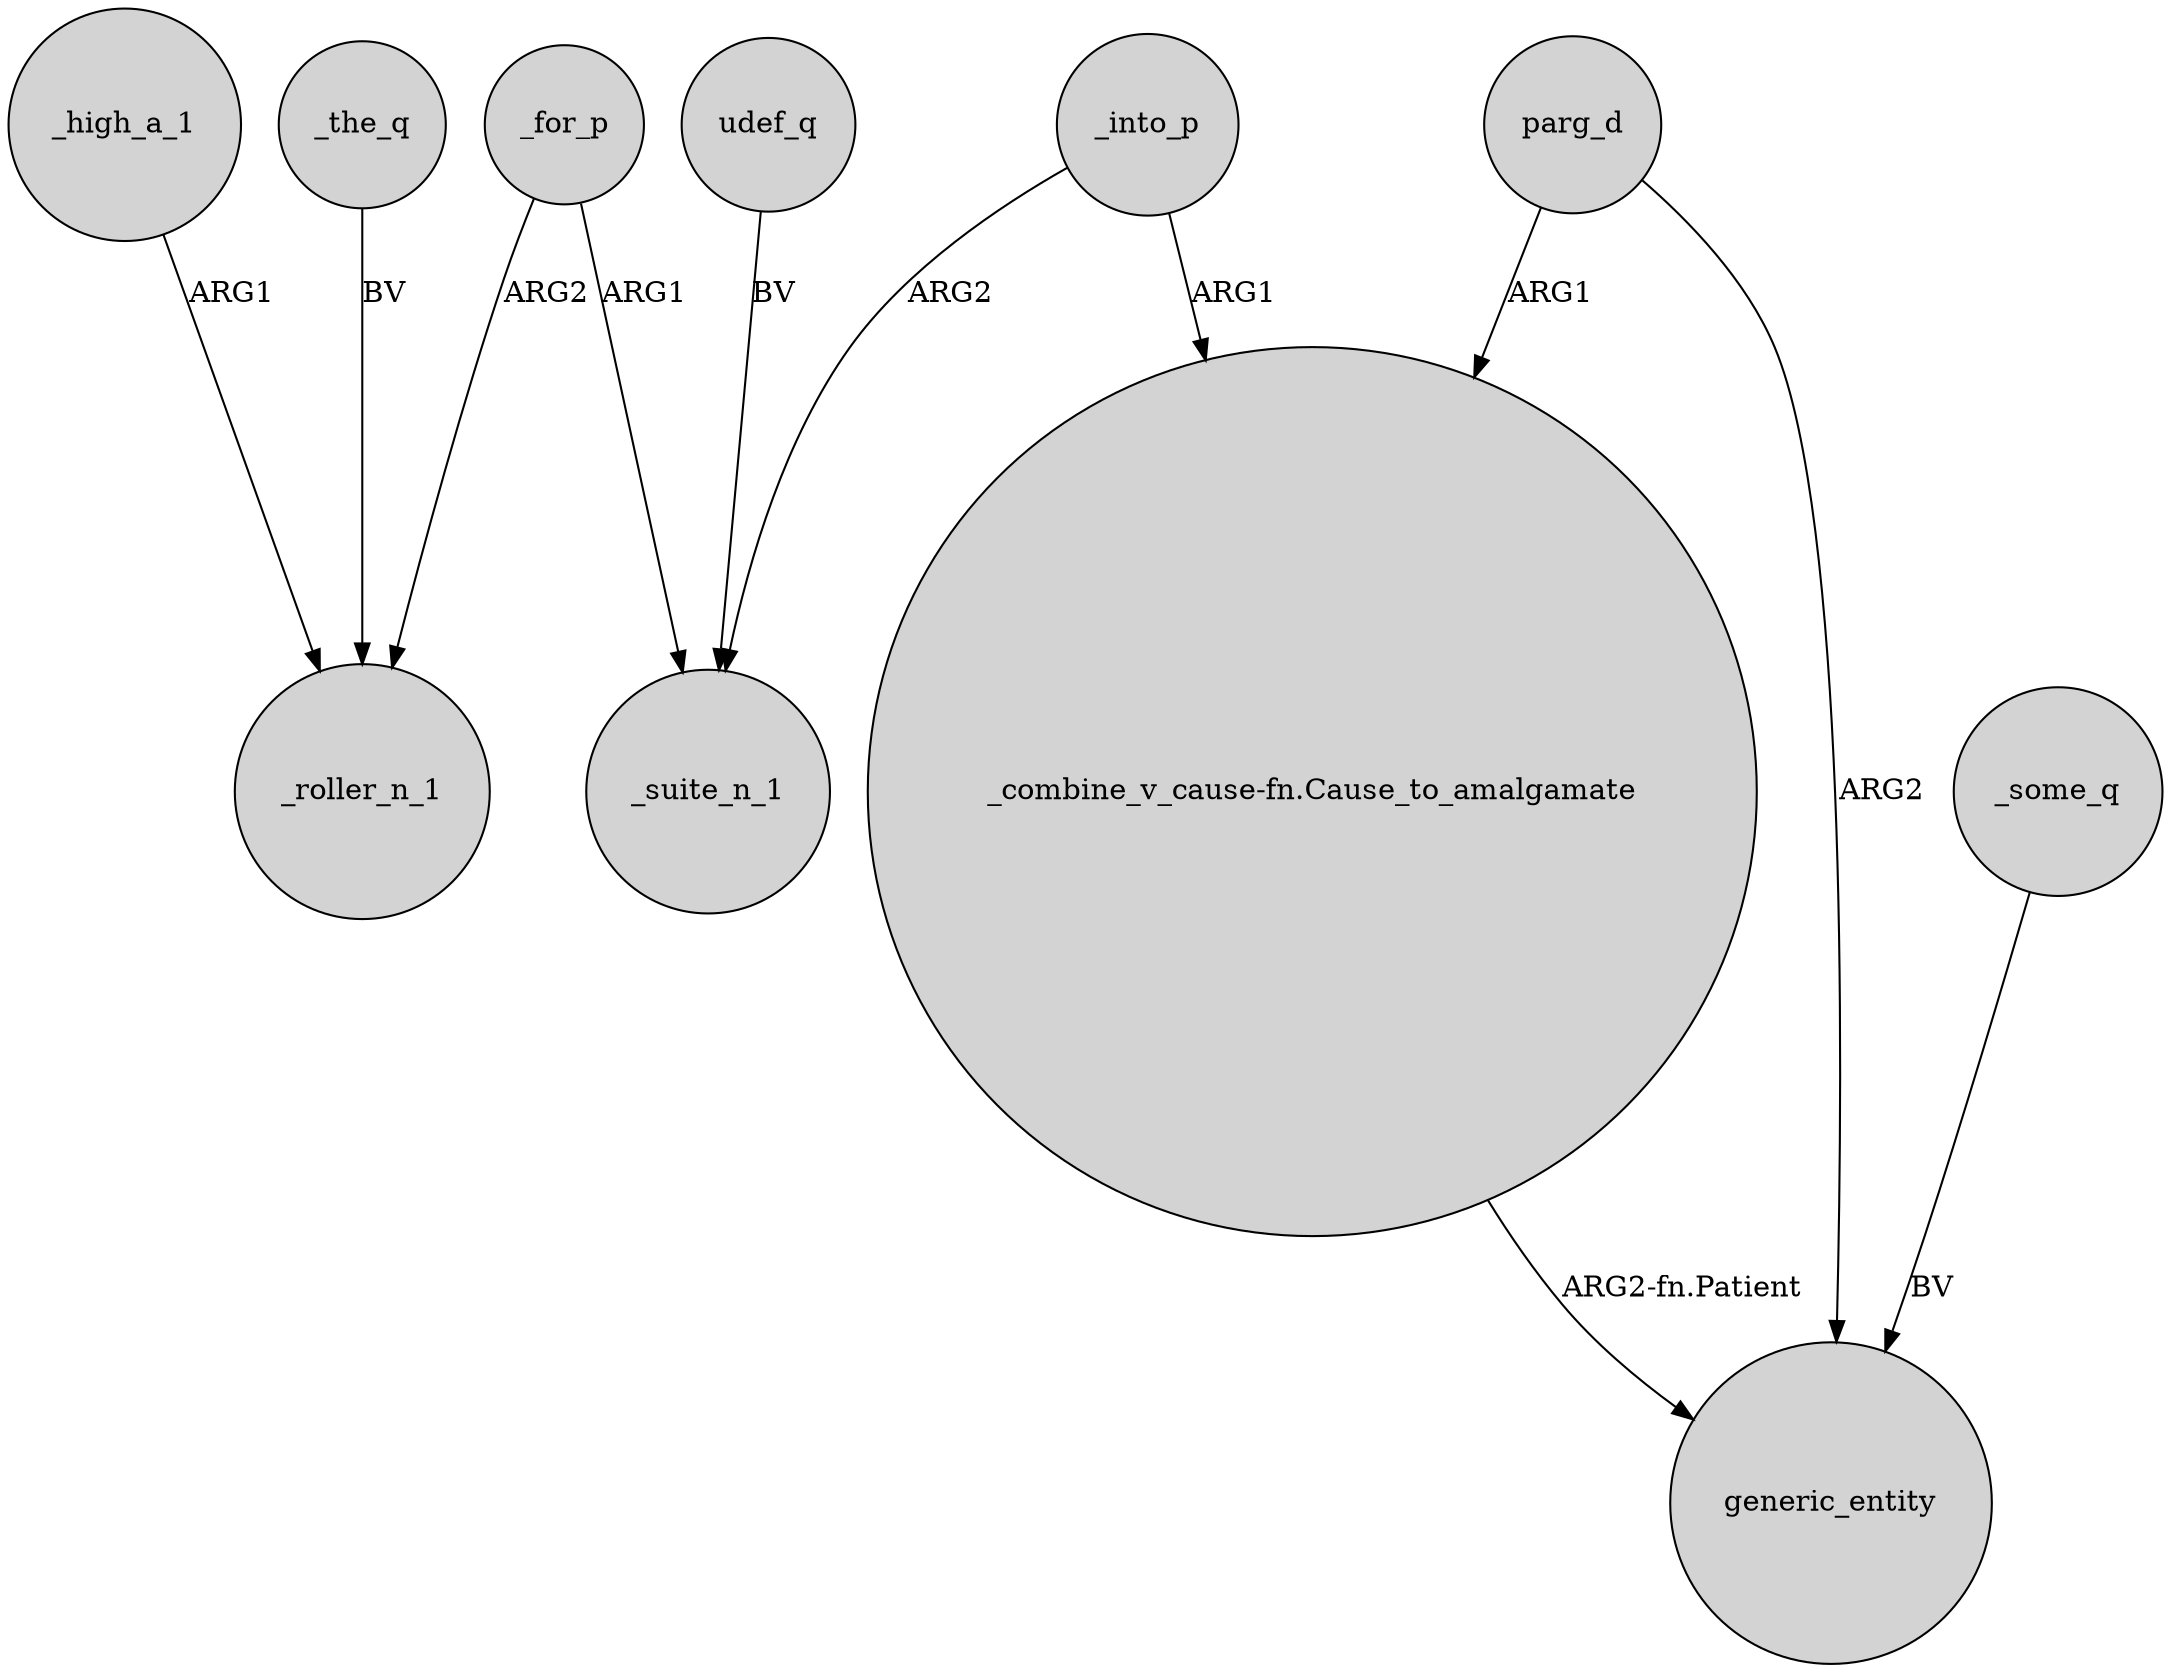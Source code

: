 digraph {
	node [shape=circle style=filled]
	_high_a_1 -> _roller_n_1 [label=ARG1]
	parg_d -> "_combine_v_cause-fn.Cause_to_amalgamate" [label=ARG1]
	_for_p -> _suite_n_1 [label=ARG1]
	_into_p -> _suite_n_1 [label=ARG2]
	udef_q -> _suite_n_1 [label=BV]
	_the_q -> _roller_n_1 [label=BV]
	_into_p -> "_combine_v_cause-fn.Cause_to_amalgamate" [label=ARG1]
	_some_q -> generic_entity [label=BV]
	parg_d -> generic_entity [label=ARG2]
	_for_p -> _roller_n_1 [label=ARG2]
	"_combine_v_cause-fn.Cause_to_amalgamate" -> generic_entity [label="ARG2-fn.Patient"]
}
